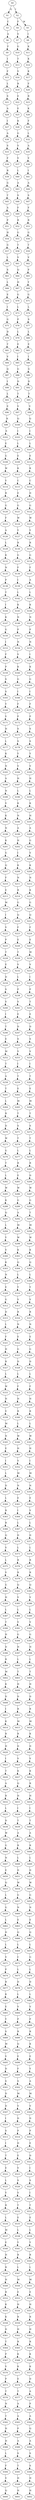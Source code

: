 strict digraph  {
	S0 -> S1 [ label = Q ];
	S0 -> S2 [ label = I ];
	S1 -> S3 [ label = C ];
	S2 -> S4 [ label = F ];
	S2 -> S5 [ label = W ];
	S3 -> S6 [ label = A ];
	S4 -> S7 [ label = V ];
	S5 -> S8 [ label = I ];
	S6 -> S9 [ label = F ];
	S7 -> S10 [ label = G ];
	S8 -> S11 [ label = K ];
	S9 -> S12 [ label = I ];
	S10 -> S13 [ label = T ];
	S11 -> S14 [ label = K ];
	S12 -> S15 [ label = F ];
	S13 -> S16 [ label = V ];
	S14 -> S17 [ label = K ];
	S15 -> S18 [ label = L ];
	S16 -> S19 [ label = R ];
	S17 -> S20 [ label = F ];
	S18 -> S21 [ label = S ];
	S19 -> S22 [ label = E ];
	S20 -> S23 [ label = R ];
	S21 -> S24 [ label = A ];
	S22 -> S25 [ label = E ];
	S23 -> S26 [ label = K ];
	S24 -> S27 [ label = I ];
	S25 -> S28 [ label = K ];
	S26 -> S29 [ label = F ];
	S27 -> S30 [ label = A ];
	S28 -> S31 [ label = G ];
	S29 -> S32 [ label = L ];
	S30 -> S33 [ label = S ];
	S31 -> S34 [ label = V ];
	S32 -> S35 [ label = A ];
	S33 -> S36 [ label = F ];
	S34 -> S37 [ label = V ];
	S35 -> S38 [ label = V ];
	S36 -> S39 [ label = R ];
	S37 -> S40 [ label = L ];
	S38 -> S41 [ label = I ];
	S39 -> S42 [ label = G ];
	S40 -> S43 [ label = A ];
	S41 -> S44 [ label = A ];
	S42 -> S45 [ label = T ];
	S43 -> S46 [ label = S ];
	S44 -> S47 [ label = S ];
	S45 -> S48 [ label = A ];
	S46 -> S49 [ label = F ];
	S47 -> S50 [ label = F ];
	S48 -> S51 [ label = P ];
	S49 -> S52 [ label = R ];
	S50 -> S53 [ label = R ];
	S51 -> S54 [ label = H ];
	S52 -> S55 [ label = G ];
	S53 -> S56 [ label = G ];
	S54 -> S57 [ label = G ];
	S55 -> S58 [ label = T ];
	S56 -> S59 [ label = T ];
	S57 -> S60 [ label = L ];
	S58 -> S61 [ label = V ];
	S59 -> S62 [ label = V ];
	S60 -> S63 [ label = S ];
	S61 -> S64 [ label = Q ];
	S62 -> S65 [ label = P ];
	S63 -> S66 [ label = L ];
	S64 -> S67 [ label = H ];
	S65 -> S68 [ label = Y ];
	S66 -> S69 [ label = E ];
	S67 -> S70 [ label = G ];
	S68 -> S71 [ label = G ];
	S69 -> S72 [ label = I ];
	S70 -> S73 [ label = L ];
	S71 -> S74 [ label = L ];
	S72 -> S75 [ label = G ];
	S73 -> S76 [ label = P ];
	S74 -> S77 [ label = S ];
	S75 -> S78 [ label = D ];
	S76 -> S79 [ label = L ];
	S77 -> S80 [ label = L ];
	S78 -> S81 [ label = T ];
	S79 -> S82 [ label = E ];
	S80 -> S83 [ label = E ];
	S81 -> S84 [ label = V ];
	S82 -> S85 [ label = I ];
	S83 -> S86 [ label = I ];
	S84 -> S87 [ label = Q ];
	S85 -> S88 [ label = G ];
	S86 -> S89 [ label = G ];
	S87 -> S90 [ label = I ];
	S88 -> S91 [ label = D ];
	S89 -> S92 [ label = D ];
	S90 -> S93 [ label = L ];
	S91 -> S94 [ label = T ];
	S92 -> S95 [ label = T ];
	S93 -> S96 [ label = E ];
	S94 -> S97 [ label = V ];
	S95 -> S98 [ label = V ];
	S96 -> S99 [ label = K ];
	S97 -> S100 [ label = Q ];
	S98 -> S101 [ label = Q ];
	S99 -> S102 [ label = S ];
	S100 -> S103 [ label = I ];
	S101 -> S104 [ label = I ];
	S102 -> S105 [ label = E ];
	S103 -> S106 [ label = L ];
	S104 -> S107 [ label = L ];
	S105 -> S108 [ label = G ];
	S106 -> S109 [ label = E ];
	S107 -> S110 [ label = E ];
	S108 -> S111 [ label = W ];
	S109 -> S112 [ label = K ];
	S110 -> S113 [ label = K ];
	S111 -> S114 [ label = Y ];
	S112 -> S115 [ label = C ];
	S113 -> S116 [ label = C ];
	S114 -> S117 [ label = R ];
	S115 -> S118 [ label = E ];
	S116 -> S119 [ label = D ];
	S117 -> S120 [ label = G ];
	S118 -> S121 [ label = G ];
	S119 -> S122 [ label = G ];
	S120 -> S123 [ label = F ];
	S121 -> S124 [ label = W ];
	S122 -> S125 [ label = W ];
	S123 -> S126 [ label = A ];
	S124 -> S127 [ label = Y ];
	S125 -> S128 [ label = Y ];
	S126 -> S129 [ label = L ];
	S127 -> S130 [ label = R ];
	S128 -> S131 [ label = R ];
	S129 -> S132 [ label = K ];
	S130 -> S133 [ label = G ];
	S131 -> S134 [ label = G ];
	S132 -> S135 [ label = N ];
	S133 -> S136 [ label = F ];
	S134 -> S137 [ label = F ];
	S135 -> S138 [ label = P ];
	S136 -> S139 [ label = I ];
	S137 -> S140 [ label = A ];
	S138 -> S141 [ label = T ];
	S139 -> S142 [ label = L ];
	S140 -> S143 [ label = L ];
	S141 -> S144 [ label = I ];
	S142 -> S145 [ label = K ];
	S143 -> S146 [ label = K ];
	S144 -> S147 [ label = K ];
	S145 -> S148 [ label = N ];
	S146 -> S149 [ label = N ];
	S147 -> S150 [ label = G ];
	S148 -> S151 [ label = P ];
	S149 -> S152 [ label = P ];
	S150 -> S153 [ label = I ];
	S151 -> S154 [ label = N ];
	S152 -> S155 [ label = N ];
	S153 -> S156 [ label = F ];
	S154 -> S157 [ label = V ];
	S155 -> S158 [ label = I ];
	S156 -> S159 [ label = P ];
	S157 -> S160 [ label = K ];
	S158 -> S161 [ label = K ];
	S159 -> S162 [ label = S ];
	S160 -> S163 [ label = G ];
	S161 -> S164 [ label = G ];
	S162 -> S165 [ label = S ];
	S163 -> S166 [ label = I ];
	S164 -> S167 [ label = I ];
	S165 -> S168 [ label = Y ];
	S166 -> S169 [ label = F ];
	S167 -> S170 [ label = F ];
	S168 -> S171 [ label = V ];
	S169 -> S172 [ label = P ];
	S170 -> S173 [ label = P ];
	S171 -> S174 [ label = H ];
	S172 -> S175 [ label = S ];
	S173 -> S176 [ label = S ];
	S174 -> S177 [ label = L ];
	S175 -> S178 [ label = S ];
	S176 -> S179 [ label = S ];
	S177 -> S180 [ label = K ];
	S178 -> S181 [ label = Y ];
	S179 -> S182 [ label = Y ];
	S180 -> S183 [ label = N ];
	S181 -> S184 [ label = V ];
	S182 -> S185 [ label = V ];
	S183 -> S186 [ label = A ];
	S184 -> S187 [ label = H ];
	S185 -> S188 [ label = H ];
	S186 -> S189 [ label = N ];
	S187 -> S190 [ label = L ];
	S188 -> S191 [ label = L ];
	S189 -> S192 [ label = V ];
	S190 -> S193 [ label = K ];
	S191 -> S194 [ label = K ];
	S192 -> S195 [ label = K ];
	S193 -> S196 [ label = N ];
	S194 -> S197 [ label = H ];
	S195 -> S198 [ label = N ];
	S196 -> S199 [ label = A ];
	S197 -> S200 [ label = A ];
	S198 -> S201 [ label = K ];
	S199 -> S202 [ label = H ];
	S200 -> S203 [ label = G ];
	S201 -> S204 [ label = G ];
	S202 -> S205 [ label = I ];
	S203 -> S206 [ label = V ];
	S204 -> S207 [ label = Q ];
	S205 -> S208 [ label = K ];
	S206 -> S209 [ label = K ];
	S207 -> S210 [ label = F ];
	S208 -> S211 [ label = N ];
	S209 -> S212 [ label = N ];
	S210 -> S213 [ label = E ];
	S211 -> S214 [ label = R ];
	S212 -> S215 [ label = K ];
	S213 -> S216 [ label = M ];
	S214 -> S217 [ label = G ];
	S215 -> S218 [ label = G ];
	S216 -> S219 [ label = I ];
	S217 -> S220 [ label = Q ];
	S218 -> S221 [ label = Q ];
	S219 -> S222 [ label = V ];
	S220 -> S223 [ label = F ];
	S221 -> S224 [ label = F ];
	S222 -> S225 [ label = P ];
	S223 -> S226 [ label = E ];
	S224 -> S227 [ label = E ];
	S225 -> S228 [ label = T ];
	S226 -> S229 [ label = T ];
	S227 -> S230 [ label = M ];
	S228 -> S231 [ label = E ];
	S229 -> S232 [ label = V ];
	S230 -> S233 [ label = V ];
	S231 -> S234 [ label = D ];
	S232 -> S235 [ label = L ];
	S233 -> S236 [ label = I ];
	S234 -> S237 [ label = S ];
	S235 -> S238 [ label = P ];
	S236 -> S239 [ label = P ];
	S237 -> S240 [ label = V ];
	S238 -> S241 [ label = V ];
	S239 -> S242 [ label = T ];
	S240 -> S243 [ label = I ];
	S241 -> S244 [ label = E ];
	S242 -> S245 [ label = E ];
	S243 -> S246 [ label = T ];
	S244 -> S247 [ label = D ];
	S245 -> S248 [ label = D ];
	S246 -> S249 [ label = E ];
	S247 -> S250 [ label = S ];
	S248 -> S251 [ label = S ];
	S249 -> S252 [ label = M ];
	S250 -> S253 [ label = V ];
	S251 -> S254 [ label = V ];
	S252 -> S255 [ label = T ];
	S253 -> S256 [ label = I ];
	S254 -> S257 [ label = I ];
	S255 -> S258 [ label = A ];
	S256 -> S259 [ label = T ];
	S257 -> S260 [ label = T ];
	S258 -> S261 [ label = T ];
	S259 -> S262 [ label = E ];
	S260 -> S263 [ label = E ];
	S261 -> S264 [ label = L ];
	S262 -> S265 [ label = M ];
	S263 -> S266 [ label = M ];
	S264 -> S267 [ label = R ];
	S265 -> S268 [ label = T ];
	S266 -> S269 [ label = T ];
	S267 -> S270 [ label = D ];
	S268 -> S271 [ label = S ];
	S269 -> S272 [ label = S ];
	S270 -> S273 [ label = W ];
	S271 -> S274 [ label = T ];
	S272 -> S275 [ label = T ];
	S273 -> S276 [ label = G ];
	S274 -> S277 [ label = L ];
	S275 -> S278 [ label = L ];
	S276 -> S279 [ label = T ];
	S277 -> S280 [ label = R ];
	S278 -> S281 [ label = R ];
	S279 -> S282 [ label = L ];
	S280 -> S283 [ label = E ];
	S281 -> S284 [ label = D ];
	S282 -> S285 [ label = W ];
	S283 -> S286 [ label = W ];
	S284 -> S287 [ label = W ];
	S285 -> S288 [ label = K ];
	S286 -> S289 [ label = G ];
	S287 -> S290 [ label = G ];
	S288 -> S291 [ label = Q ];
	S289 -> S292 [ label = A ];
	S290 -> S293 [ label = T ];
	S291 -> S294 [ label = L ];
	S292 -> S295 [ label = M ];
	S293 -> S296 [ label = M ];
	S294 -> S297 [ label = Y ];
	S295 -> S298 [ label = W ];
	S296 -> S299 [ label = W ];
	S297 -> S300 [ label = V ];
	S298 -> S301 [ label = K ];
	S299 -> S302 [ label = K ];
	S300 -> S303 [ label = K ];
	S301 -> S304 [ label = Q ];
	S302 -> S305 [ label = Q ];
	S303 -> S306 [ label = N ];
	S304 -> S307 [ label = L ];
	S305 -> S308 [ label = L ];
	S306 -> S309 [ label = E ];
	S307 -> S310 [ label = Y ];
	S308 -> S311 [ label = Y ];
	S309 -> S312 [ label = G ];
	S310 -> S313 [ label = V ];
	S311 -> S314 [ label = V ];
	S312 -> S315 [ label = D ];
	S313 -> S316 [ label = R ];
	S314 -> S317 [ label = R ];
	S315 -> S318 [ label = L ];
	S316 -> S319 [ label = N ];
	S317 -> S320 [ label = N ];
	S318 -> S321 [ label = F ];
	S319 -> S322 [ label = E ];
	S320 -> S323 [ label = E ];
	S321 -> S324 [ label = H ];
	S322 -> S325 [ label = G ];
	S323 -> S326 [ label = G ];
	S324 -> S327 [ label = R ];
	S325 -> S328 [ label = D ];
	S326 -> S329 [ label = D ];
	S327 -> S330 [ label = L ];
	S328 -> S331 [ label = L ];
	S329 -> S332 [ label = L ];
	S330 -> S333 [ label = W ];
	S331 -> S334 [ label = F ];
	S332 -> S335 [ label = F ];
	S333 -> S336 [ label = H ];
	S334 -> S337 [ label = H ];
	S335 -> S338 [ label = H ];
	S336 -> S339 [ label = V ];
	S337 -> S340 [ label = R ];
	S338 -> S341 [ label = R ];
	S339 -> S342 [ label = M ];
	S340 -> S343 [ label = L ];
	S341 -> S344 [ label = L ];
	S342 -> S345 [ label = N ];
	S343 -> S346 [ label = W ];
	S344 -> S347 [ label = W ];
	S345 -> S348 [ label = E ];
	S346 -> S349 [ label = H ];
	S347 -> S350 [ label = H ];
	S348 -> S351 [ label = I ];
	S349 -> S352 [ label = V ];
	S350 -> S353 [ label = I ];
	S351 -> S354 [ label = L ];
	S352 -> S355 [ label = M ];
	S353 -> S356 [ label = M ];
	S354 -> S357 [ label = D ];
	S355 -> S358 [ label = N ];
	S356 -> S359 [ label = N ];
	S357 -> S360 [ label = L ];
	S358 -> S361 [ label = E ];
	S359 -> S362 [ label = E ];
	S360 -> S363 [ label = R ];
	S361 -> S364 [ label = I ];
	S362 -> S365 [ label = V ];
	S363 -> S366 [ label = R ];
	S364 -> S367 [ label = L ];
	S365 -> S368 [ label = L ];
	S366 -> S369 [ label = Q ];
	S367 -> S370 [ label = D ];
	S368 -> S371 [ label = D ];
	S369 -> S372 [ label = V ];
	S370 -> S373 [ label = L ];
	S371 -> S374 [ label = L ];
	S372 -> S375 [ label = L ];
	S373 -> S376 [ label = R ];
	S374 -> S377 [ label = R ];
	S375 -> S378 [ label = V ];
	S376 -> S379 [ label = R ];
	S377 -> S380 [ label = R ];
	S378 -> S381 [ label = G ];
	S379 -> S382 [ label = Q ];
	S380 -> S383 [ label = Q ];
	S381 -> S384 [ label = H ];
	S382 -> S385 [ label = V ];
	S383 -> S386 [ label = V ];
	S384 -> S387 [ label = L ];
	S385 -> S388 [ label = L ];
	S386 -> S389 [ label = L ];
	S387 -> S390 [ label = T ];
	S388 -> S391 [ label = V ];
	S389 -> S392 [ label = V ];
	S390 -> S393 [ label = H ];
	S391 -> S394 [ label = G ];
	S392 -> S395 [ label = G ];
	S393 -> S396 [ label = D ];
	S394 -> S397 [ label = H ];
	S395 -> S398 [ label = H ];
	S396 -> S399 [ label = R ];
	S397 -> S400 [ label = L ];
	S398 -> S401 [ label = L ];
	S399 -> S402 [ label = M ];
	S400 -> S403 [ label = T ];
	S401 -> S404 [ label = T ];
	S402 -> S405 [ label = K ];
	S403 -> S406 [ label = H ];
	S404 -> S407 [ label = H ];
	S405 -> S408 [ label = D ];
	S406 -> S409 [ label = D ];
	S407 -> S410 [ label = D ];
	S408 -> S411 [ label = I ];
	S409 -> S412 [ label = R ];
	S410 -> S413 [ label = R ];
	S411 -> S414 [ label = K ];
	S412 -> S415 [ label = M ];
	S413 -> S416 [ label = M ];
	S414 -> S417 [ label = R ];
	S415 -> S418 [ label = R ];
	S416 -> S419 [ label = K ];
	S417 -> S420 [ label = H ];
	S418 -> S421 [ label = D ];
	S419 -> S422 [ label = D ];
	S420 -> S423 [ label = I ];
	S421 -> S424 [ label = V ];
	S422 -> S425 [ label = V ];
	S423 -> S426 [ label = T ];
	S424 -> S427 [ label = K ];
	S425 -> S428 [ label = K ];
	S426 -> S429 [ label = A ];
	S427 -> S430 [ label = Q ];
	S428 -> S431 [ label = R ];
	S429 -> S432 [ label = R ];
	S430 -> S433 [ label = H ];
	S431 -> S434 [ label = H ];
	S432 -> S435 [ label = L ];
	S433 -> S436 [ label = I ];
	S434 -> S437 [ label = I ];
	S435 -> S438 [ label = D ];
	S436 -> S439 [ label = T ];
	S437 -> S440 [ label = T ];
	S438 -> S441 [ label = W ];
	S439 -> S442 [ label = A ];
	S440 -> S443 [ label = A ];
	S441 -> S444 [ label = G ];
	S442 -> S445 [ label = R ];
	S443 -> S446 [ label = R ];
	S444 -> S447 [ label = N ];
	S445 -> S448 [ label = L ];
	S446 -> S449 [ label = L ];
	S447 -> S450 [ label = E ];
	S448 -> S451 [ label = D ];
	S449 -> S452 [ label = D ];
	S450 -> S453 [ label = Q ];
	S451 -> S454 [ label = W ];
	S452 -> S455 [ label = W ];
	S453 -> S456 [ label = L ];
	S454 -> S457 [ label = G ];
	S455 -> S458 [ label = G ];
	S456 -> S459 [ label = G ];
	S457 -> S460 [ label = N ];
	S458 -> S461 [ label = N ];
	S459 -> S462 [ label = L ];
	S460 -> S463 [ label = E ];
	S461 -> S464 [ label = E ];
	S462 -> S465 [ label = D ];
	S463 -> S466 [ label = Q ];
	S464 -> S467 [ label = Q ];
	S465 -> S468 [ label = L ];
	S466 -> S469 [ label = L ];
	S467 -> S470 [ label = L ];
	S468 -> S471 [ label = V ];
	S469 -> S472 [ label = C ];
	S470 -> S473 [ label = G ];
	S471 -> S474 [ label = P ];
	S472 -> S475 [ label = L ];
	S473 -> S476 [ label = L ];
	S474 -> S477 [ label = R ];
	S475 -> S478 [ label = D ];
	S476 -> S479 [ label = D ];
	S477 -> S480 [ label = K ];
	S478 -> S481 [ label = L ];
	S479 -> S482 [ label = L ];
	S480 -> S483 [ label = E ];
	S481 -> S484 [ label = V ];
	S482 -> S485 [ label = V ];
	S483 -> S486 [ label = Y ];
	S484 -> S487 [ label = P ];
	S485 -> S488 [ label = P ];
	S486 -> S489 [ label = S ];
	S487 -> S490 [ label = R ];
	S488 -> S491 [ label = R ];
	S489 -> S492 [ label = M ];
	S490 -> S493 [ label = Q ];
	S491 -> S494 [ label = K ];
	S492 -> S495 [ label = V ];
	S493 -> S496 [ label = E ];
	S494 -> S497 [ label = E ];
	S495 -> S498 [ label = D ];
	S496 -> S499 [ label = F ];
	S497 -> S500 [ label = Y ];
	S498 -> S501 [ label = S ];
	S499 -> S502 [ label = S ];
	S500 -> S503 [ label = A ];
	S501 -> S504 [ label = D ];
	S502 -> S505 [ label = M ];
	S503 -> S506 [ label = M ];
	S504 -> S507 [ label = D ];
	S505 -> S508 [ label = V ];
	S506 -> S509 [ label = V ];
	S507 -> S510 [ label = I ];
	S508 -> S511 [ label = D ];
	S509 -> S512 [ label = D ];
	S510 -> S513 [ label = S ];
	S511 -> S514 [ label = P ];
	S512 -> S515 [ label = P ];
	S513 -> S516 [ label = I ];
	S514 -> S517 [ label = D ];
	S515 -> S518 [ label = E ];
	S516 -> S519 [ label = T ];
	S517 -> S520 [ label = E ];
	S518 -> S521 [ label = D ];
	S519 -> S522 [ label = E ];
	S520 -> S523 [ label = V ];
	S521 -> S524 [ label = I ];
	S522 -> S525 [ label = L ];
	S523 -> S526 [ label = S ];
	S524 -> S527 [ label = S ];
	S525 -> S528 [ label = Y ];
	S526 -> S529 [ label = V ];
	S527 -> S530 [ label = I ];
	S528 -> S531 [ label = R ];
	S529 -> S532 [ label = T ];
	S530 -> S533 [ label = T ];
	S531 -> S534 [ label = L ];
	S532 -> S535 [ label = E ];
	S533 -> S536 [ label = E ];
	S534 -> S537 [ label = M ];
	S535 -> S538 [ label = L ];
	S536 -> S539 [ label = L ];
	S537 -> S540 [ label = E ];
	S538 -> S541 [ label = Y ];
	S539 -> S542 [ label = Y ];
	S540 -> S543 [ label = H ];
	S541 -> S544 [ label = R ];
	S542 -> S545 [ label = R ];
	S543 -> S546 [ label = R ];
	S544 -> S547 [ label = L ];
	S545 -> S548 [ label = L ];
	S546 -> S549 [ label = H ];
	S547 -> S550 [ label = M ];
	S548 -> S551 [ label = M ];
	S549 -> S552 [ label = R ];
	S550 -> S553 [ label = E ];
	S551 -> S554 [ label = E ];
	S552 -> S555 [ label = K ];
	S553 -> S556 [ label = H ];
	S554 -> S557 [ label = H ];
	S555 -> S558 [ label = K ];
	S556 -> S559 [ label = R ];
	S557 -> S560 [ label = R ];
	S558 -> S561 [ label = D ];
	S559 -> S562 [ label = H ];
	S560 -> S563 [ label = H ];
	S561 -> S564 [ label = T ];
	S562 -> S565 [ label = R ];
	S563 -> S566 [ label = R ];
	S564 -> S567 [ label = P ];
	S565 -> S568 [ label = K ];
	S566 -> S569 [ label = K ];
	S567 -> S570 [ label = V ];
	S568 -> S571 [ label = K ];
	S569 -> S572 [ label = K ];
	S570 -> S573 [ label = P ];
	S571 -> S574 [ label = E ];
	S572 -> S575 [ label = D ];
	S573 -> S576 [ label = T ];
	S574 -> S577 [ label = T ];
	S575 -> S578 [ label = A ];
	S576 -> S579 [ label = N ];
	S577 -> S580 [ label = A ];
	S578 -> S581 [ label = P ];
	S579 -> S582 [ label = T ];
	S580 -> S583 [ label = A ];
	S581 -> S584 [ label = A ];
	S582 -> S585 [ label = H ];
	S583 -> S586 [ label = P ];
	S584 -> S587 [ label = Q ];
	S585 -> S588 [ label = H ];
	S586 -> S589 [ label = A ];
	S587 -> S590 [ label = A ];
	S588 -> S591 [ label = L ];
	S589 -> S592 [ label = S ];
	S590 -> S593 [ label = S ];
	S591 -> S594 [ label = F ];
	S592 -> S595 [ label = T ];
	S593 -> S596 [ label = S ];
	S594 -> S597 [ label = V ];
	S595 -> S598 [ label = H ];
	S596 -> S599 [ label = H ];
	S597 -> S600 [ label = Q ];
	S598 -> S601 [ label = H ];
	S599 -> S602 [ label = H ];
}

